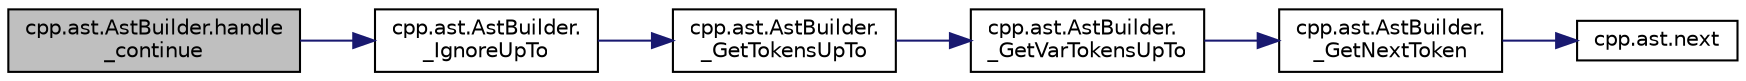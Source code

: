 digraph "cpp.ast.AstBuilder.handle_continue"
{
  edge [fontname="Helvetica",fontsize="10",labelfontname="Helvetica",labelfontsize="10"];
  node [fontname="Helvetica",fontsize="10",shape=record];
  rankdir="LR";
  Node355 [label="cpp.ast.AstBuilder.handle\l_continue",height=0.2,width=0.4,color="black", fillcolor="grey75", style="filled", fontcolor="black"];
  Node355 -> Node356 [color="midnightblue",fontsize="10",style="solid",fontname="Helvetica"];
  Node356 [label="cpp.ast.AstBuilder.\l_IgnoreUpTo",height=0.2,width=0.4,color="black", fillcolor="white", style="filled",URL="$d9/dc3/classcpp_1_1ast_1_1_ast_builder.html#affc78a722f3038f6384147512fa8ef89"];
  Node356 -> Node357 [color="midnightblue",fontsize="10",style="solid",fontname="Helvetica"];
  Node357 [label="cpp.ast.AstBuilder.\l_GetTokensUpTo",height=0.2,width=0.4,color="black", fillcolor="white", style="filled",URL="$d9/dc3/classcpp_1_1ast_1_1_ast_builder.html#a93e70a799351e5c40f07efb218889b31"];
  Node357 -> Node358 [color="midnightblue",fontsize="10",style="solid",fontname="Helvetica"];
  Node358 [label="cpp.ast.AstBuilder.\l_GetVarTokensUpTo",height=0.2,width=0.4,color="black", fillcolor="white", style="filled",URL="$d9/dc3/classcpp_1_1ast_1_1_ast_builder.html#a0b5b10f2608ba3e8851fbd65d51b1f22"];
  Node358 -> Node359 [color="midnightblue",fontsize="10",style="solid",fontname="Helvetica"];
  Node359 [label="cpp.ast.AstBuilder.\l_GetNextToken",height=0.2,width=0.4,color="black", fillcolor="white", style="filled",URL="$d9/dc3/classcpp_1_1ast_1_1_ast_builder.html#ac22b5683a8f1a86a49751d6d0bcd4b84"];
  Node359 -> Node360 [color="midnightblue",fontsize="10",style="solid",fontname="Helvetica"];
  Node360 [label="cpp.ast.next",height=0.2,width=0.4,color="black", fillcolor="white", style="filled",URL="$d2/d9c/namespacecpp_1_1ast.html#a39ad8261fef5e0a7c1c17c510541b66f"];
}
